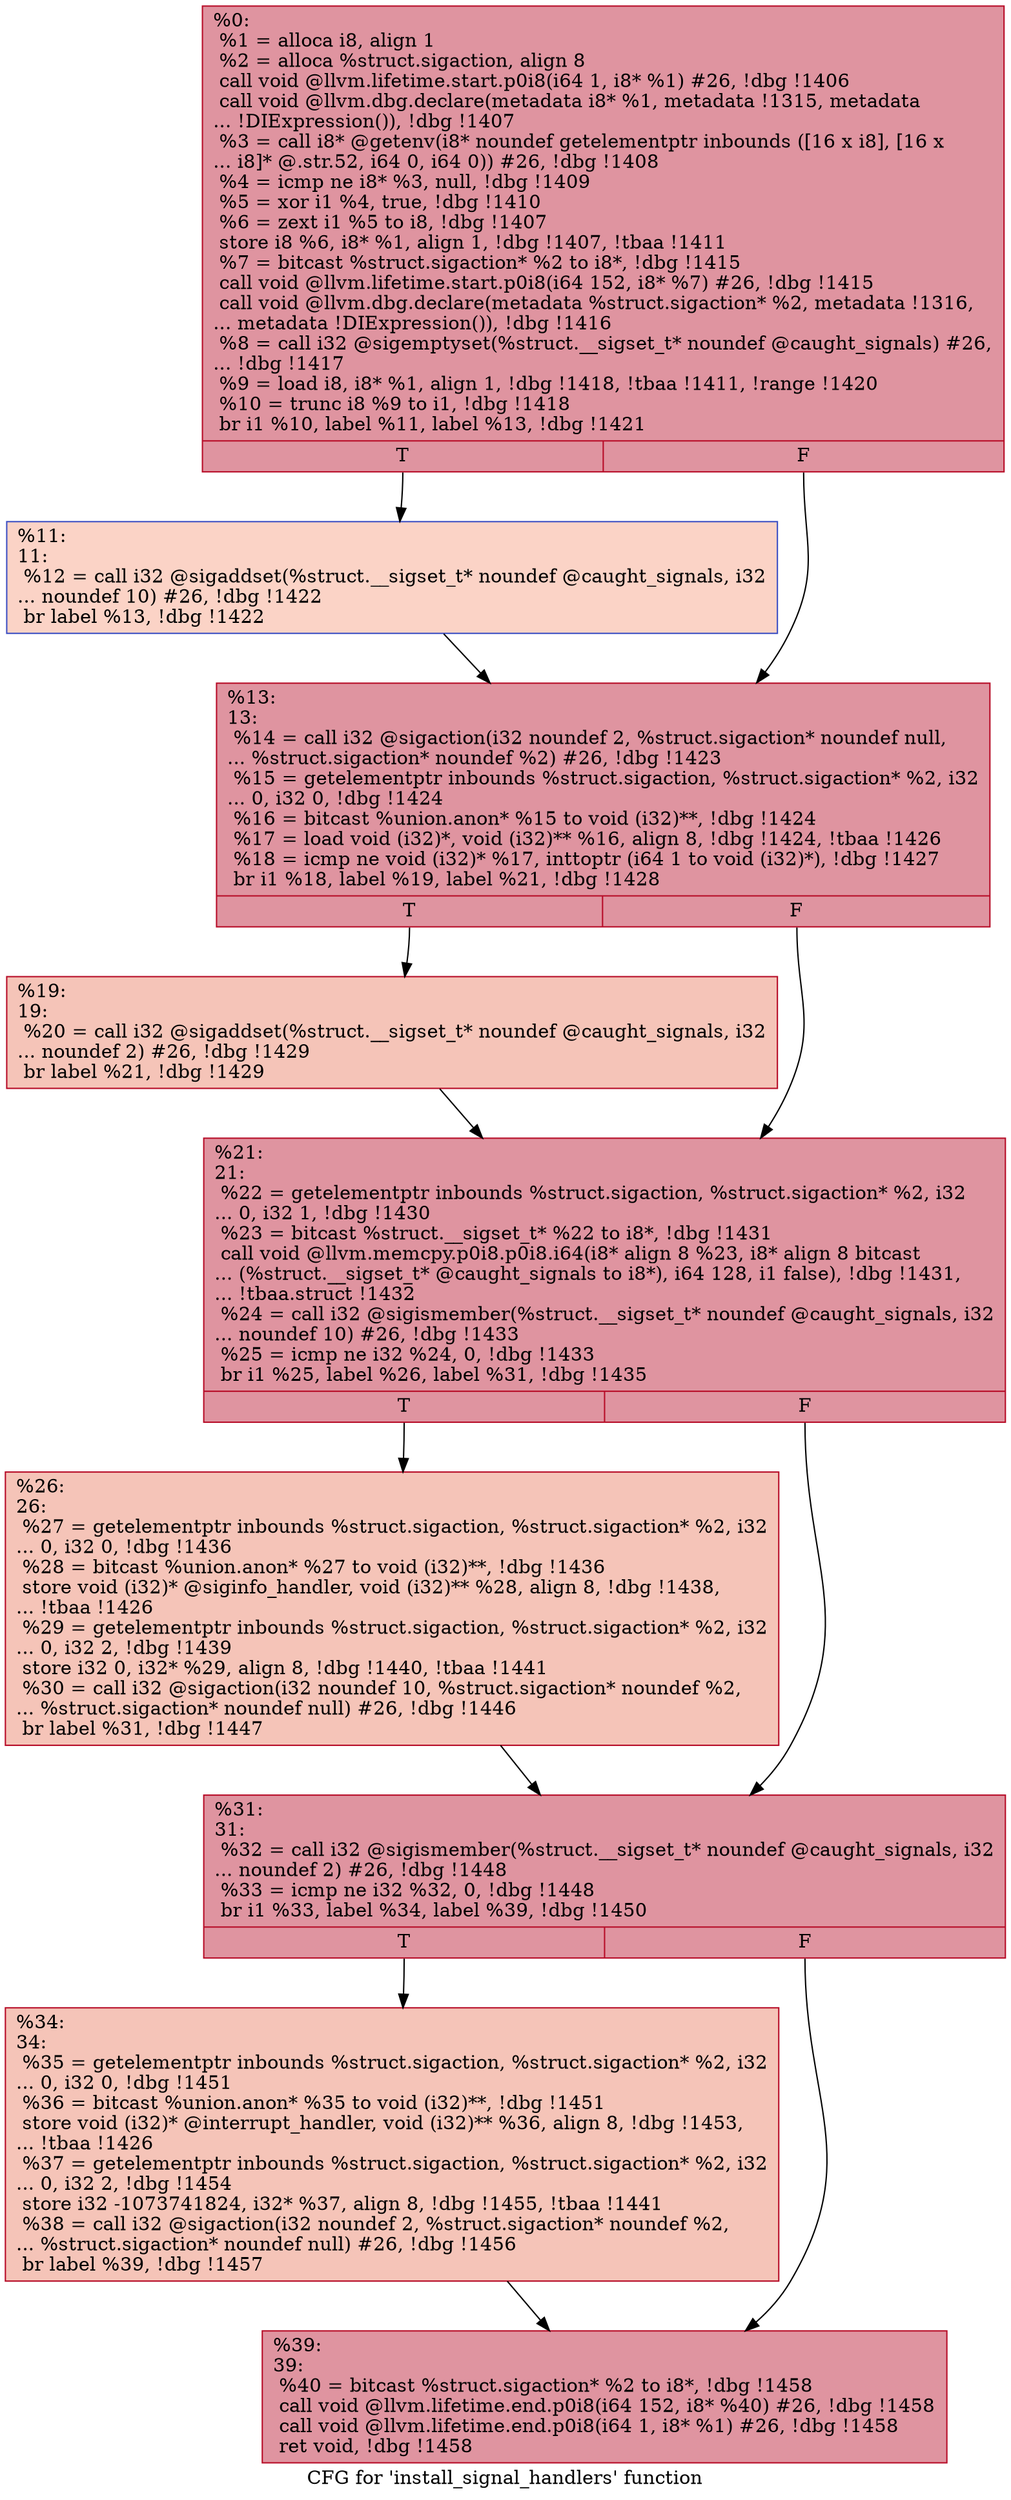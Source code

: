 digraph "CFG for 'install_signal_handlers' function" {
	label="CFG for 'install_signal_handlers' function";

	Node0xee78f0 [shape=record,color="#b70d28ff", style=filled, fillcolor="#b70d2870",label="{%0:\l  %1 = alloca i8, align 1\l  %2 = alloca %struct.sigaction, align 8\l  call void @llvm.lifetime.start.p0i8(i64 1, i8* %1) #26, !dbg !1406\l  call void @llvm.dbg.declare(metadata i8* %1, metadata !1315, metadata\l... !DIExpression()), !dbg !1407\l  %3 = call i8* @getenv(i8* noundef getelementptr inbounds ([16 x i8], [16 x\l... i8]* @.str.52, i64 0, i64 0)) #26, !dbg !1408\l  %4 = icmp ne i8* %3, null, !dbg !1409\l  %5 = xor i1 %4, true, !dbg !1410\l  %6 = zext i1 %5 to i8, !dbg !1407\l  store i8 %6, i8* %1, align 1, !dbg !1407, !tbaa !1411\l  %7 = bitcast %struct.sigaction* %2 to i8*, !dbg !1415\l  call void @llvm.lifetime.start.p0i8(i64 152, i8* %7) #26, !dbg !1415\l  call void @llvm.dbg.declare(metadata %struct.sigaction* %2, metadata !1316,\l... metadata !DIExpression()), !dbg !1416\l  %8 = call i32 @sigemptyset(%struct.__sigset_t* noundef @caught_signals) #26,\l... !dbg !1417\l  %9 = load i8, i8* %1, align 1, !dbg !1418, !tbaa !1411, !range !1420\l  %10 = trunc i8 %9 to i1, !dbg !1418\l  br i1 %10, label %11, label %13, !dbg !1421\l|{<s0>T|<s1>F}}"];
	Node0xee78f0:s0 -> Node0xee7940;
	Node0xee78f0:s1 -> Node0xee7990;
	Node0xee7940 [shape=record,color="#3d50c3ff", style=filled, fillcolor="#f59c7d70",label="{%11:\l11:                                               \l  %12 = call i32 @sigaddset(%struct.__sigset_t* noundef @caught_signals, i32\l... noundef 10) #26, !dbg !1422\l  br label %13, !dbg !1422\l}"];
	Node0xee7940 -> Node0xee7990;
	Node0xee7990 [shape=record,color="#b70d28ff", style=filled, fillcolor="#b70d2870",label="{%13:\l13:                                               \l  %14 = call i32 @sigaction(i32 noundef 2, %struct.sigaction* noundef null,\l... %struct.sigaction* noundef %2) #26, !dbg !1423\l  %15 = getelementptr inbounds %struct.sigaction, %struct.sigaction* %2, i32\l... 0, i32 0, !dbg !1424\l  %16 = bitcast %union.anon* %15 to void (i32)**, !dbg !1424\l  %17 = load void (i32)*, void (i32)** %16, align 8, !dbg !1424, !tbaa !1426\l  %18 = icmp ne void (i32)* %17, inttoptr (i64 1 to void (i32)*), !dbg !1427\l  br i1 %18, label %19, label %21, !dbg !1428\l|{<s0>T|<s1>F}}"];
	Node0xee7990:s0 -> Node0xee79e0;
	Node0xee7990:s1 -> Node0xee7a30;
	Node0xee79e0 [shape=record,color="#b70d28ff", style=filled, fillcolor="#e97a5f70",label="{%19:\l19:                                               \l  %20 = call i32 @sigaddset(%struct.__sigset_t* noundef @caught_signals, i32\l... noundef 2) #26, !dbg !1429\l  br label %21, !dbg !1429\l}"];
	Node0xee79e0 -> Node0xee7a30;
	Node0xee7a30 [shape=record,color="#b70d28ff", style=filled, fillcolor="#b70d2870",label="{%21:\l21:                                               \l  %22 = getelementptr inbounds %struct.sigaction, %struct.sigaction* %2, i32\l... 0, i32 1, !dbg !1430\l  %23 = bitcast %struct.__sigset_t* %22 to i8*, !dbg !1431\l  call void @llvm.memcpy.p0i8.p0i8.i64(i8* align 8 %23, i8* align 8 bitcast\l... (%struct.__sigset_t* @caught_signals to i8*), i64 128, i1 false), !dbg !1431,\l... !tbaa.struct !1432\l  %24 = call i32 @sigismember(%struct.__sigset_t* noundef @caught_signals, i32\l... noundef 10) #26, !dbg !1433\l  %25 = icmp ne i32 %24, 0, !dbg !1433\l  br i1 %25, label %26, label %31, !dbg !1435\l|{<s0>T|<s1>F}}"];
	Node0xee7a30:s0 -> Node0xee7a80;
	Node0xee7a30:s1 -> Node0xee7ad0;
	Node0xee7a80 [shape=record,color="#b70d28ff", style=filled, fillcolor="#e97a5f70",label="{%26:\l26:                                               \l  %27 = getelementptr inbounds %struct.sigaction, %struct.sigaction* %2, i32\l... 0, i32 0, !dbg !1436\l  %28 = bitcast %union.anon* %27 to void (i32)**, !dbg !1436\l  store void (i32)* @siginfo_handler, void (i32)** %28, align 8, !dbg !1438,\l... !tbaa !1426\l  %29 = getelementptr inbounds %struct.sigaction, %struct.sigaction* %2, i32\l... 0, i32 2, !dbg !1439\l  store i32 0, i32* %29, align 8, !dbg !1440, !tbaa !1441\l  %30 = call i32 @sigaction(i32 noundef 10, %struct.sigaction* noundef %2,\l... %struct.sigaction* noundef null) #26, !dbg !1446\l  br label %31, !dbg !1447\l}"];
	Node0xee7a80 -> Node0xee7ad0;
	Node0xee7ad0 [shape=record,color="#b70d28ff", style=filled, fillcolor="#b70d2870",label="{%31:\l31:                                               \l  %32 = call i32 @sigismember(%struct.__sigset_t* noundef @caught_signals, i32\l... noundef 2) #26, !dbg !1448\l  %33 = icmp ne i32 %32, 0, !dbg !1448\l  br i1 %33, label %34, label %39, !dbg !1450\l|{<s0>T|<s1>F}}"];
	Node0xee7ad0:s0 -> Node0xee7b20;
	Node0xee7ad0:s1 -> Node0xee7b70;
	Node0xee7b20 [shape=record,color="#b70d28ff", style=filled, fillcolor="#e97a5f70",label="{%34:\l34:                                               \l  %35 = getelementptr inbounds %struct.sigaction, %struct.sigaction* %2, i32\l... 0, i32 0, !dbg !1451\l  %36 = bitcast %union.anon* %35 to void (i32)**, !dbg !1451\l  store void (i32)* @interrupt_handler, void (i32)** %36, align 8, !dbg !1453,\l... !tbaa !1426\l  %37 = getelementptr inbounds %struct.sigaction, %struct.sigaction* %2, i32\l... 0, i32 2, !dbg !1454\l  store i32 -1073741824, i32* %37, align 8, !dbg !1455, !tbaa !1441\l  %38 = call i32 @sigaction(i32 noundef 2, %struct.sigaction* noundef %2,\l... %struct.sigaction* noundef null) #26, !dbg !1456\l  br label %39, !dbg !1457\l}"];
	Node0xee7b20 -> Node0xee7b70;
	Node0xee7b70 [shape=record,color="#b70d28ff", style=filled, fillcolor="#b70d2870",label="{%39:\l39:                                               \l  %40 = bitcast %struct.sigaction* %2 to i8*, !dbg !1458\l  call void @llvm.lifetime.end.p0i8(i64 152, i8* %40) #26, !dbg !1458\l  call void @llvm.lifetime.end.p0i8(i64 1, i8* %1) #26, !dbg !1458\l  ret void, !dbg !1458\l}"];
}
